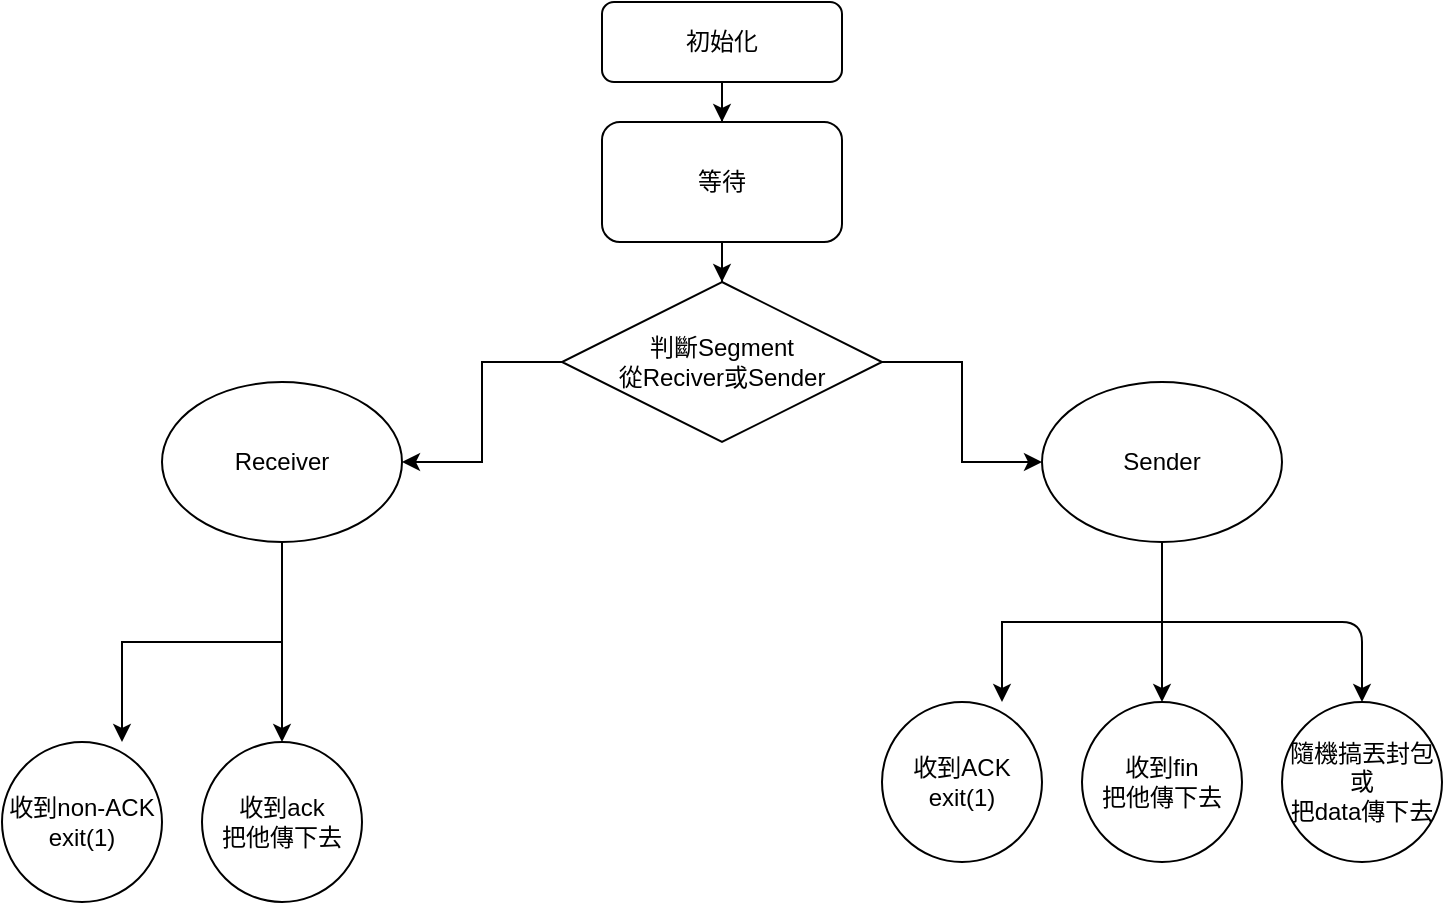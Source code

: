 <mxfile version="14.1.8" type="device"><diagram id="C5RBs43oDa-KdzZeNtuy" name="Page-1"><mxGraphModel dx="1038" dy="552" grid="1" gridSize="10" guides="1" tooltips="1" connect="1" arrows="1" fold="1" page="1" pageScale="1" pageWidth="827" pageHeight="1169" math="0" shadow="0"><root><mxCell id="WIyWlLk6GJQsqaUBKTNV-0"/><mxCell id="WIyWlLk6GJQsqaUBKTNV-1" parent="WIyWlLk6GJQsqaUBKTNV-0"/><mxCell id="Xg_GSrb5a8HvqwJWuS-X-2" value="" style="edgeStyle=orthogonalEdgeStyle;rounded=0;orthogonalLoop=1;jettySize=auto;html=1;" edge="1" parent="WIyWlLk6GJQsqaUBKTNV-1" source="WIyWlLk6GJQsqaUBKTNV-3" target="Xg_GSrb5a8HvqwJWuS-X-1"><mxGeometry relative="1" as="geometry"/></mxCell><mxCell id="WIyWlLk6GJQsqaUBKTNV-3" value="初始化" style="rounded=1;whiteSpace=wrap;html=1;fontSize=12;glass=0;strokeWidth=1;shadow=0;" parent="WIyWlLk6GJQsqaUBKTNV-1" vertex="1"><mxGeometry x="330" y="40" width="120" height="40" as="geometry"/></mxCell><mxCell id="Xg_GSrb5a8HvqwJWuS-X-4" value="" style="edgeStyle=orthogonalEdgeStyle;rounded=0;orthogonalLoop=1;jettySize=auto;html=1;" edge="1" parent="WIyWlLk6GJQsqaUBKTNV-1" source="Xg_GSrb5a8HvqwJWuS-X-1" target="Xg_GSrb5a8HvqwJWuS-X-3"><mxGeometry relative="1" as="geometry"/></mxCell><mxCell id="Xg_GSrb5a8HvqwJWuS-X-1" value="等待" style="rounded=1;whiteSpace=wrap;html=1;" vertex="1" parent="WIyWlLk6GJQsqaUBKTNV-1"><mxGeometry x="330" y="100" width="120" height="60" as="geometry"/></mxCell><mxCell id="Xg_GSrb5a8HvqwJWuS-X-7" value="" style="edgeStyle=orthogonalEdgeStyle;rounded=0;orthogonalLoop=1;jettySize=auto;html=1;" edge="1" parent="WIyWlLk6GJQsqaUBKTNV-1" source="Xg_GSrb5a8HvqwJWuS-X-3" target="Xg_GSrb5a8HvqwJWuS-X-5"><mxGeometry relative="1" as="geometry"/></mxCell><mxCell id="Xg_GSrb5a8HvqwJWuS-X-8" value="" style="edgeStyle=orthogonalEdgeStyle;rounded=0;orthogonalLoop=1;jettySize=auto;html=1;" edge="1" parent="WIyWlLk6GJQsqaUBKTNV-1" source="Xg_GSrb5a8HvqwJWuS-X-3" target="Xg_GSrb5a8HvqwJWuS-X-6"><mxGeometry relative="1" as="geometry"/></mxCell><mxCell id="Xg_GSrb5a8HvqwJWuS-X-3" value="判斷Segment&lt;br&gt;從Reciver或Sender" style="rhombus;whiteSpace=wrap;html=1;" vertex="1" parent="WIyWlLk6GJQsqaUBKTNV-1"><mxGeometry x="310" y="180" width="160" height="80" as="geometry"/></mxCell><mxCell id="Xg_GSrb5a8HvqwJWuS-X-12" value="" style="edgeStyle=orthogonalEdgeStyle;rounded=0;orthogonalLoop=1;jettySize=auto;html=1;entryX=0.75;entryY=0;entryDx=0;entryDy=0;entryPerimeter=0;" edge="1" parent="WIyWlLk6GJQsqaUBKTNV-1" source="Xg_GSrb5a8HvqwJWuS-X-5" target="Xg_GSrb5a8HvqwJWuS-X-9"><mxGeometry relative="1" as="geometry"/></mxCell><mxCell id="Xg_GSrb5a8HvqwJWuS-X-5" value="Sender" style="ellipse;whiteSpace=wrap;html=1;" vertex="1" parent="WIyWlLk6GJQsqaUBKTNV-1"><mxGeometry x="550" y="230" width="120" height="80" as="geometry"/></mxCell><mxCell id="Xg_GSrb5a8HvqwJWuS-X-6" value="Receiver" style="ellipse;whiteSpace=wrap;html=1;" vertex="1" parent="WIyWlLk6GJQsqaUBKTNV-1"><mxGeometry x="110" y="230" width="120" height="80" as="geometry"/></mxCell><mxCell id="Xg_GSrb5a8HvqwJWuS-X-9" value="收到ACK&lt;br&gt;exit(1)" style="ellipse;whiteSpace=wrap;html=1;aspect=fixed;" vertex="1" parent="WIyWlLk6GJQsqaUBKTNV-1"><mxGeometry x="470" y="390" width="80" height="80" as="geometry"/></mxCell><mxCell id="Xg_GSrb5a8HvqwJWuS-X-10" value="收到fin&lt;br&gt;把他傳下去" style="ellipse;whiteSpace=wrap;html=1;aspect=fixed;" vertex="1" parent="WIyWlLk6GJQsqaUBKTNV-1"><mxGeometry x="570" y="390" width="80" height="80" as="geometry"/></mxCell><mxCell id="Xg_GSrb5a8HvqwJWuS-X-11" value="隨機搞丟封包&lt;br&gt;或&lt;br&gt;把data傳下去" style="ellipse;whiteSpace=wrap;html=1;aspect=fixed;" vertex="1" parent="WIyWlLk6GJQsqaUBKTNV-1"><mxGeometry x="670" y="390" width="80" height="80" as="geometry"/></mxCell><mxCell id="Xg_GSrb5a8HvqwJWuS-X-15" value="" style="endArrow=classic;html=1;" edge="1" parent="WIyWlLk6GJQsqaUBKTNV-1" target="Xg_GSrb5a8HvqwJWuS-X-10"><mxGeometry width="50" height="50" relative="1" as="geometry"><mxPoint x="610" y="350" as="sourcePoint"/><mxPoint x="700" y="250" as="targetPoint"/></mxGeometry></mxCell><mxCell id="Xg_GSrb5a8HvqwJWuS-X-16" value="" style="endArrow=classic;html=1;entryX=0.5;entryY=0;entryDx=0;entryDy=0;" edge="1" parent="WIyWlLk6GJQsqaUBKTNV-1" target="Xg_GSrb5a8HvqwJWuS-X-11"><mxGeometry width="50" height="50" relative="1" as="geometry"><mxPoint x="610" y="350" as="sourcePoint"/><mxPoint x="620" y="400" as="targetPoint"/><Array as="points"><mxPoint x="710" y="350"/></Array></mxGeometry></mxCell><mxCell id="Xg_GSrb5a8HvqwJWuS-X-17" value="" style="edgeStyle=orthogonalEdgeStyle;rounded=0;orthogonalLoop=1;jettySize=auto;html=1;entryX=0.75;entryY=0;entryDx=0;entryDy=0;entryPerimeter=0;" edge="1" parent="WIyWlLk6GJQsqaUBKTNV-1" target="Xg_GSrb5a8HvqwJWuS-X-18" source="Xg_GSrb5a8HvqwJWuS-X-6"><mxGeometry relative="1" as="geometry"><mxPoint x="170" y="360" as="sourcePoint"/></mxGeometry></mxCell><mxCell id="Xg_GSrb5a8HvqwJWuS-X-18" value="收到non-ACK&lt;br&gt;exit(1)" style="ellipse;whiteSpace=wrap;html=1;aspect=fixed;" vertex="1" parent="WIyWlLk6GJQsqaUBKTNV-1"><mxGeometry x="30" y="410" width="80" height="80" as="geometry"/></mxCell><mxCell id="Xg_GSrb5a8HvqwJWuS-X-19" value="收到ack&lt;br&gt;把他傳下去" style="ellipse;whiteSpace=wrap;html=1;aspect=fixed;" vertex="1" parent="WIyWlLk6GJQsqaUBKTNV-1"><mxGeometry x="130" y="410" width="80" height="80" as="geometry"/></mxCell><mxCell id="Xg_GSrb5a8HvqwJWuS-X-21" value="" style="endArrow=classic;html=1;" edge="1" parent="WIyWlLk6GJQsqaUBKTNV-1" target="Xg_GSrb5a8HvqwJWuS-X-19"><mxGeometry width="50" height="50" relative="1" as="geometry"><mxPoint x="170" y="360" as="sourcePoint"/><mxPoint x="260" y="270" as="targetPoint"/></mxGeometry></mxCell></root></mxGraphModel></diagram></mxfile>